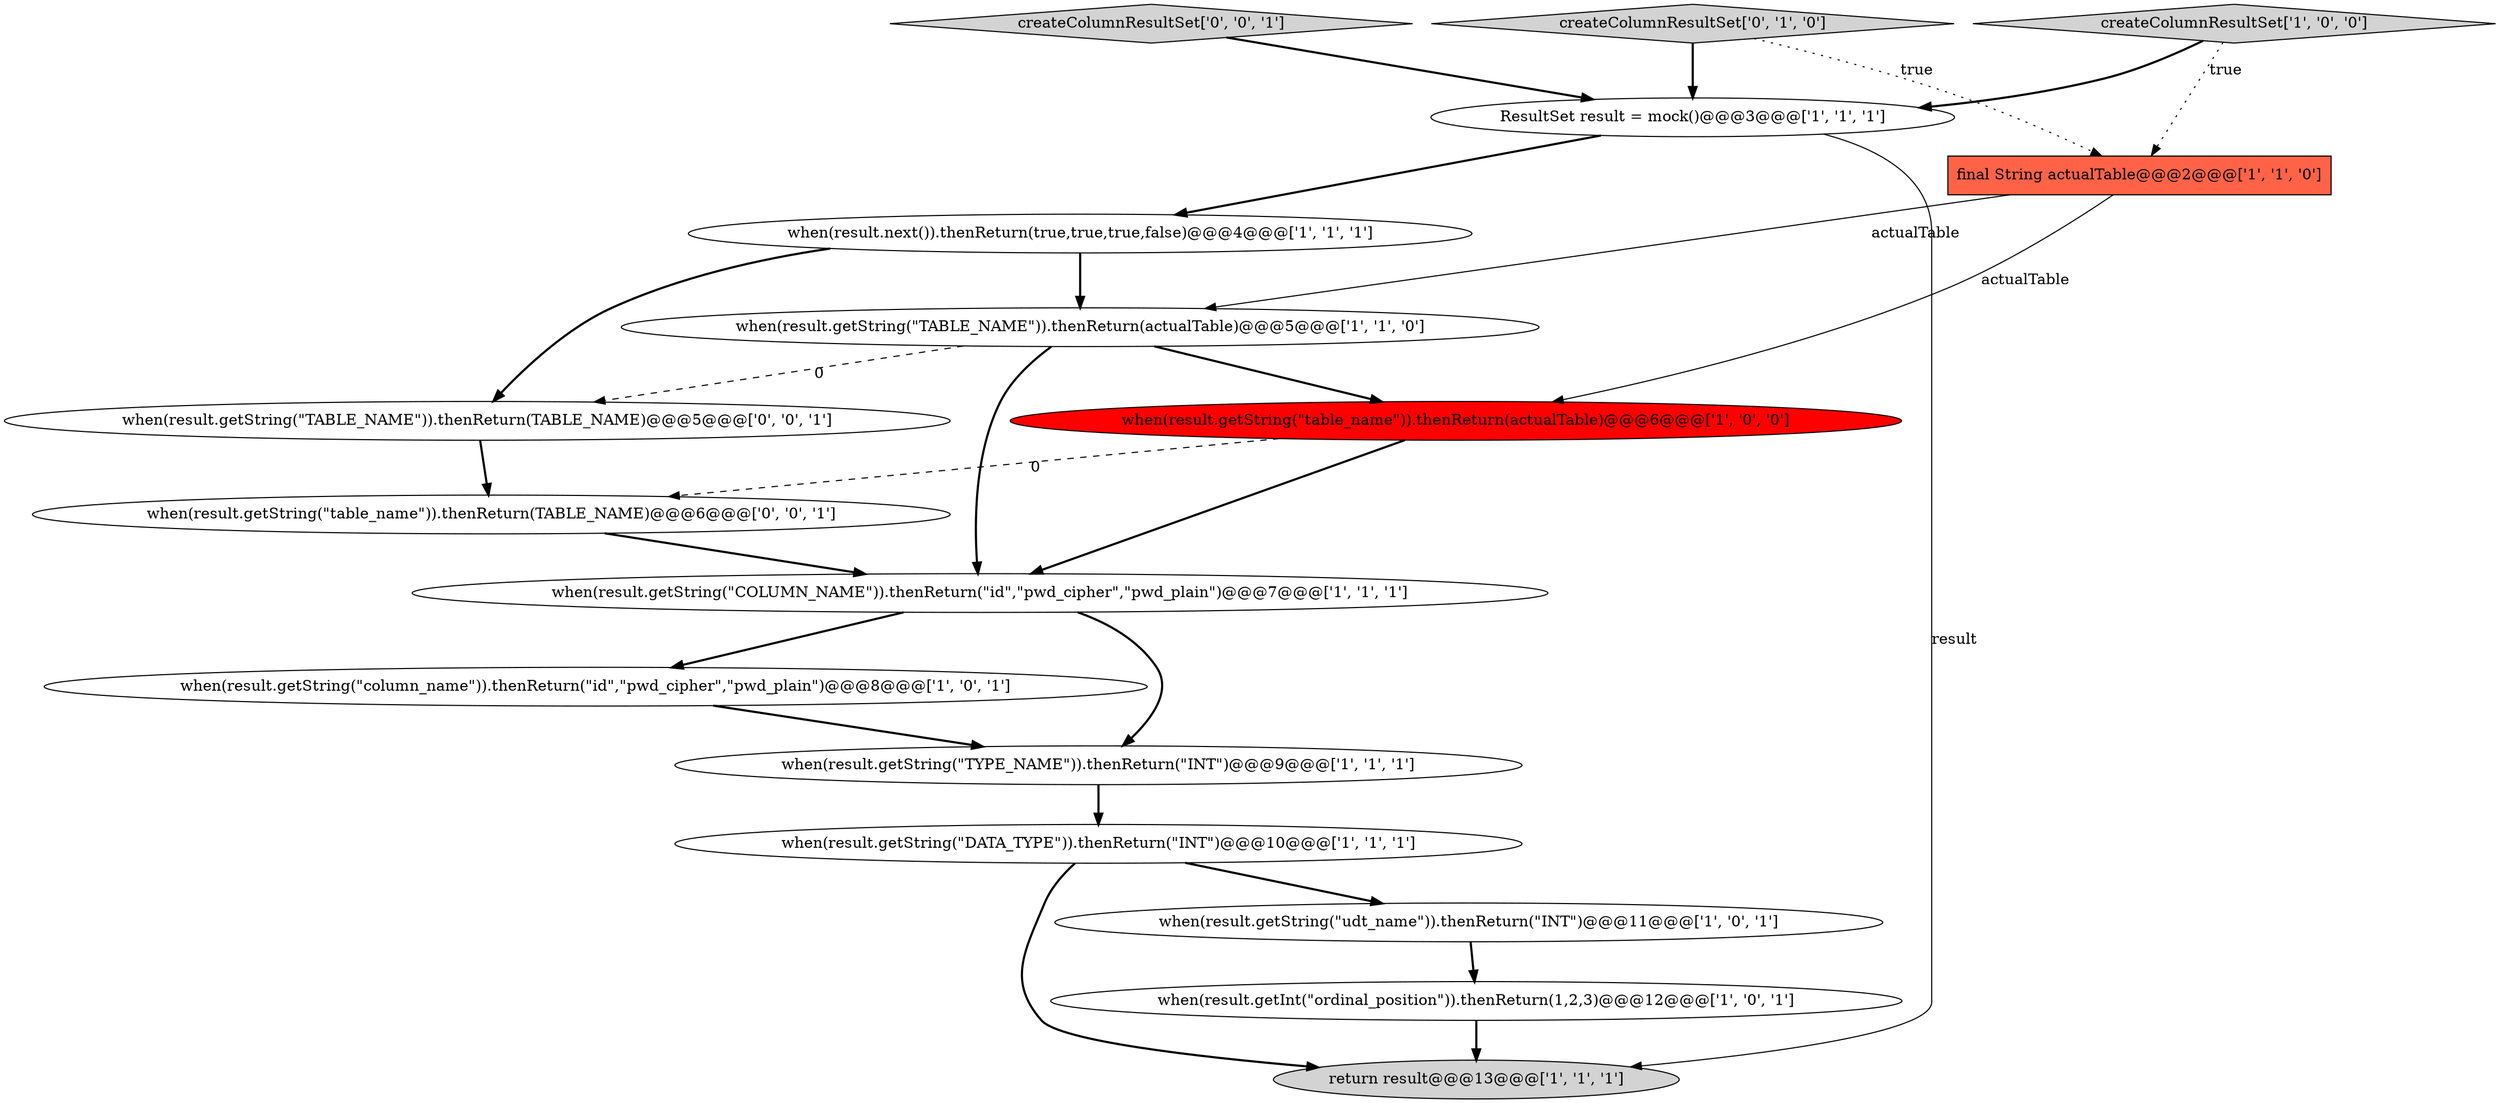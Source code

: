 digraph {
14 [style = filled, label = "when(result.getString(\"TABLE_NAME\")).thenReturn(TABLE_NAME)@@@5@@@['0', '0', '1']", fillcolor = white, shape = ellipse image = "AAA0AAABBB3BBB"];
7 [style = filled, label = "when(result.getString(\"TYPE_NAME\")).thenReturn(\"INT\")@@@9@@@['1', '1', '1']", fillcolor = white, shape = ellipse image = "AAA0AAABBB1BBB"];
9 [style = filled, label = "when(result.getString(\"column_name\")).thenReturn(\"id\",\"pwd_cipher\",\"pwd_plain\")@@@8@@@['1', '0', '1']", fillcolor = white, shape = ellipse image = "AAA0AAABBB1BBB"];
1 [style = filled, label = "when(result.next()).thenReturn(true,true,true,false)@@@4@@@['1', '1', '1']", fillcolor = white, shape = ellipse image = "AAA0AAABBB1BBB"];
0 [style = filled, label = "when(result.getString(\"udt_name\")).thenReturn(\"INT\")@@@11@@@['1', '0', '1']", fillcolor = white, shape = ellipse image = "AAA0AAABBB1BBB"];
5 [style = filled, label = "when(result.getInt(\"ordinal_position\")).thenReturn(1,2,3)@@@12@@@['1', '0', '1']", fillcolor = white, shape = ellipse image = "AAA0AAABBB1BBB"];
2 [style = filled, label = "return result@@@13@@@['1', '1', '1']", fillcolor = lightgray, shape = ellipse image = "AAA0AAABBB1BBB"];
4 [style = filled, label = "when(result.getString(\"DATA_TYPE\")).thenReturn(\"INT\")@@@10@@@['1', '1', '1']", fillcolor = white, shape = ellipse image = "AAA0AAABBB1BBB"];
8 [style = filled, label = "when(result.getString(\"TABLE_NAME\")).thenReturn(actualTable)@@@5@@@['1', '1', '0']", fillcolor = white, shape = ellipse image = "AAA0AAABBB1BBB"];
12 [style = filled, label = "ResultSet result = mock()@@@3@@@['1', '1', '1']", fillcolor = white, shape = ellipse image = "AAA0AAABBB1BBB"];
15 [style = filled, label = "createColumnResultSet['0', '0', '1']", fillcolor = lightgray, shape = diamond image = "AAA0AAABBB3BBB"];
16 [style = filled, label = "when(result.getString(\"table_name\")).thenReturn(TABLE_NAME)@@@6@@@['0', '0', '1']", fillcolor = white, shape = ellipse image = "AAA0AAABBB3BBB"];
6 [style = filled, label = "final String actualTable@@@2@@@['1', '1', '0']", fillcolor = tomato, shape = box image = "AAA0AAABBB1BBB"];
3 [style = filled, label = "when(result.getString(\"COLUMN_NAME\")).thenReturn(\"id\",\"pwd_cipher\",\"pwd_plain\")@@@7@@@['1', '1', '1']", fillcolor = white, shape = ellipse image = "AAA0AAABBB1BBB"];
11 [style = filled, label = "createColumnResultSet['1', '0', '0']", fillcolor = lightgray, shape = diamond image = "AAA0AAABBB1BBB"];
10 [style = filled, label = "when(result.getString(\"table_name\")).thenReturn(actualTable)@@@6@@@['1', '0', '0']", fillcolor = red, shape = ellipse image = "AAA1AAABBB1BBB"];
13 [style = filled, label = "createColumnResultSet['0', '1', '0']", fillcolor = lightgray, shape = diamond image = "AAA0AAABBB2BBB"];
14->16 [style = bold, label=""];
16->3 [style = bold, label=""];
13->6 [style = dotted, label="true"];
8->10 [style = bold, label=""];
6->8 [style = solid, label="actualTable"];
1->8 [style = bold, label=""];
6->10 [style = solid, label="actualTable"];
8->3 [style = bold, label=""];
10->3 [style = bold, label=""];
11->12 [style = bold, label=""];
4->2 [style = bold, label=""];
7->4 [style = bold, label=""];
8->14 [style = dashed, label="0"];
9->7 [style = bold, label=""];
12->1 [style = bold, label=""];
4->0 [style = bold, label=""];
3->9 [style = bold, label=""];
5->2 [style = bold, label=""];
12->2 [style = solid, label="result"];
13->12 [style = bold, label=""];
3->7 [style = bold, label=""];
11->6 [style = dotted, label="true"];
1->14 [style = bold, label=""];
15->12 [style = bold, label=""];
10->16 [style = dashed, label="0"];
0->5 [style = bold, label=""];
}
